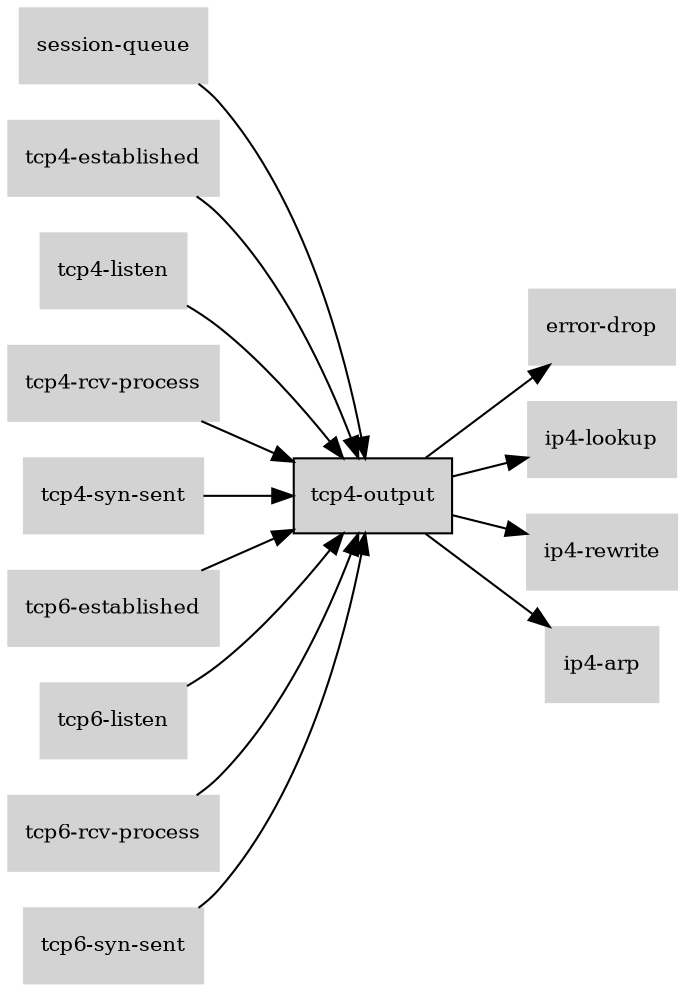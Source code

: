 digraph "tcp4_output_subgraph" {
  rankdir=LR;
  node [shape=box, style=filled, fontsize=10, color=lightgray, fontcolor=black, fillcolor=lightgray];
  "tcp4-output" [color=black, fontcolor=black, fillcolor=lightgray];
  edge [fontsize=8];
  "session-queue" -> "tcp4-output";
  "tcp4-established" -> "tcp4-output";
  "tcp4-listen" -> "tcp4-output";
  "tcp4-output" -> "error-drop";
  "tcp4-output" -> "ip4-lookup";
  "tcp4-output" -> "ip4-rewrite";
  "tcp4-output" -> "ip4-arp";
  "tcp4-rcv-process" -> "tcp4-output";
  "tcp4-syn-sent" -> "tcp4-output";
  "tcp6-established" -> "tcp4-output";
  "tcp6-listen" -> "tcp4-output";
  "tcp6-rcv-process" -> "tcp4-output";
  "tcp6-syn-sent" -> "tcp4-output";
}
